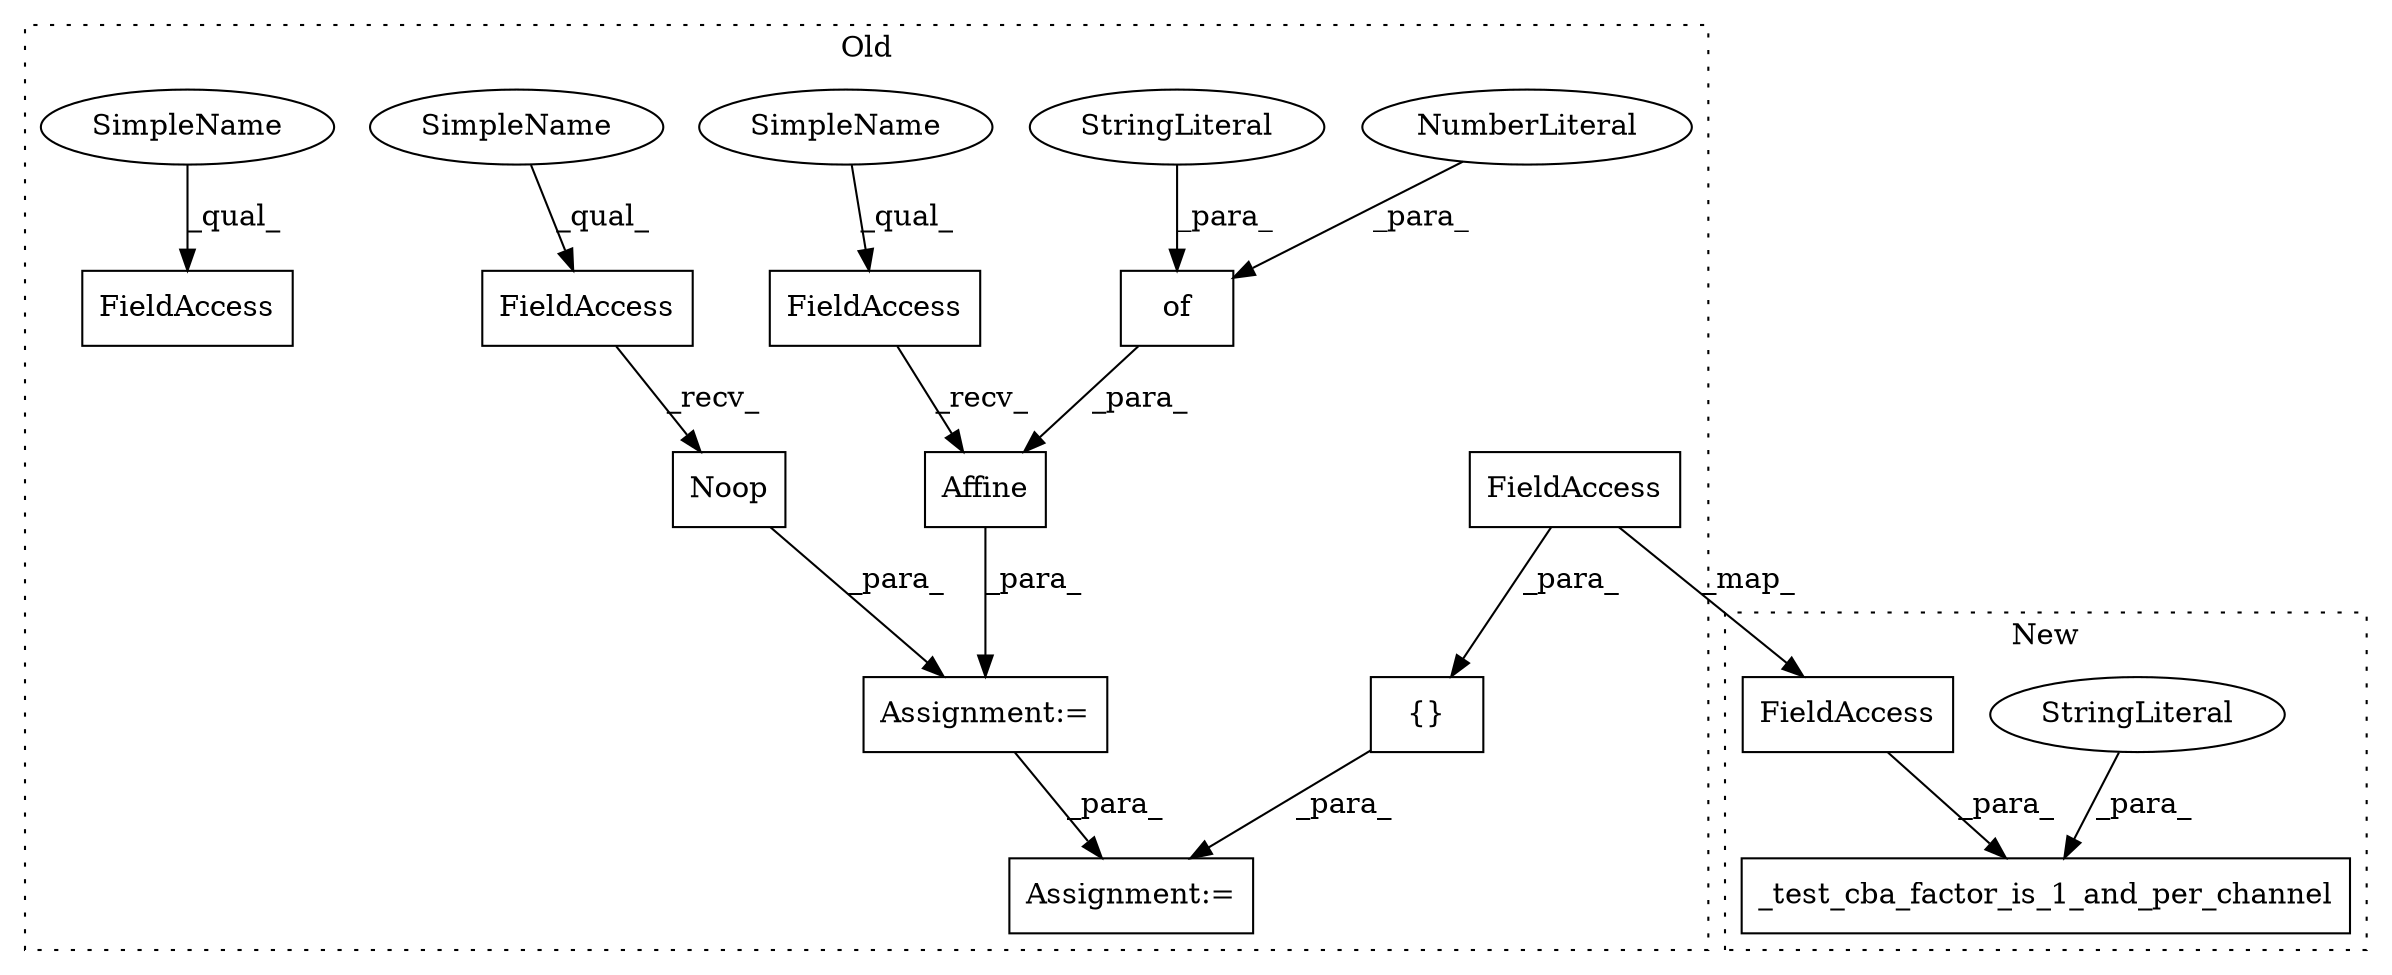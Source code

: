 digraph G {
subgraph cluster0 {
1 [label="Noop" a="32" s="66292" l="6" shape="box"];
3 [label="FieldAccess" a="22" s="66274" l="17" shape="box"];
4 [label="FieldAccess" a="22" s="66299" l="17" shape="box"];
5 [label="FieldAccess" a="22" s="66235" l="17" shape="box"];
6 [label="Affine" a="32" s="66317,66337" l="7,1" shape="box"];
7 [label="of" a="32" s="66328,66336" l="3,1" shape="box"];
8 [label="NumberLiteral" a="34" s="66335" l="1" shape="ellipse"];
9 [label="Assignment:=" a="7" s="66358" l="1" shape="box"];
10 [label="{}" a="4" s="66389,66399" l="1,1" shape="box"];
11 [label="StringLiteral" a="45" s="66331" l="3" shape="ellipse"];
12 [label="Assignment:=" a="7" s="66234" l="1" shape="box"];
14 [label="FieldAccess" a="22" s="66390" l="9" shape="box"];
16 [label="SimpleName" a="42" s="66299" l="6" shape="ellipse"];
17 [label="SimpleName" a="42" s="66274" l="6" shape="ellipse"];
18 [label="SimpleName" a="42" s="66235" l="6" shape="ellipse"];
label = "Old";
style="dotted";
}
subgraph cluster1 {
2 [label="_test_cba_factor_is_1_and_per_channel" a="32" s="62263,62329" l="38,1" shape="box"];
13 [label="StringLiteral" a="45" s="62301" l="18" shape="ellipse"];
15 [label="FieldAccess" a="22" s="62320" l="9" shape="box"];
label = "New";
style="dotted";
}
1 -> 12 [label="_para_"];
3 -> 1 [label="_recv_"];
4 -> 6 [label="_recv_"];
6 -> 12 [label="_para_"];
7 -> 6 [label="_para_"];
8 -> 7 [label="_para_"];
10 -> 9 [label="_para_"];
11 -> 7 [label="_para_"];
12 -> 9 [label="_para_"];
13 -> 2 [label="_para_"];
14 -> 10 [label="_para_"];
14 -> 15 [label="_map_"];
15 -> 2 [label="_para_"];
16 -> 4 [label="_qual_"];
17 -> 3 [label="_qual_"];
18 -> 5 [label="_qual_"];
}
